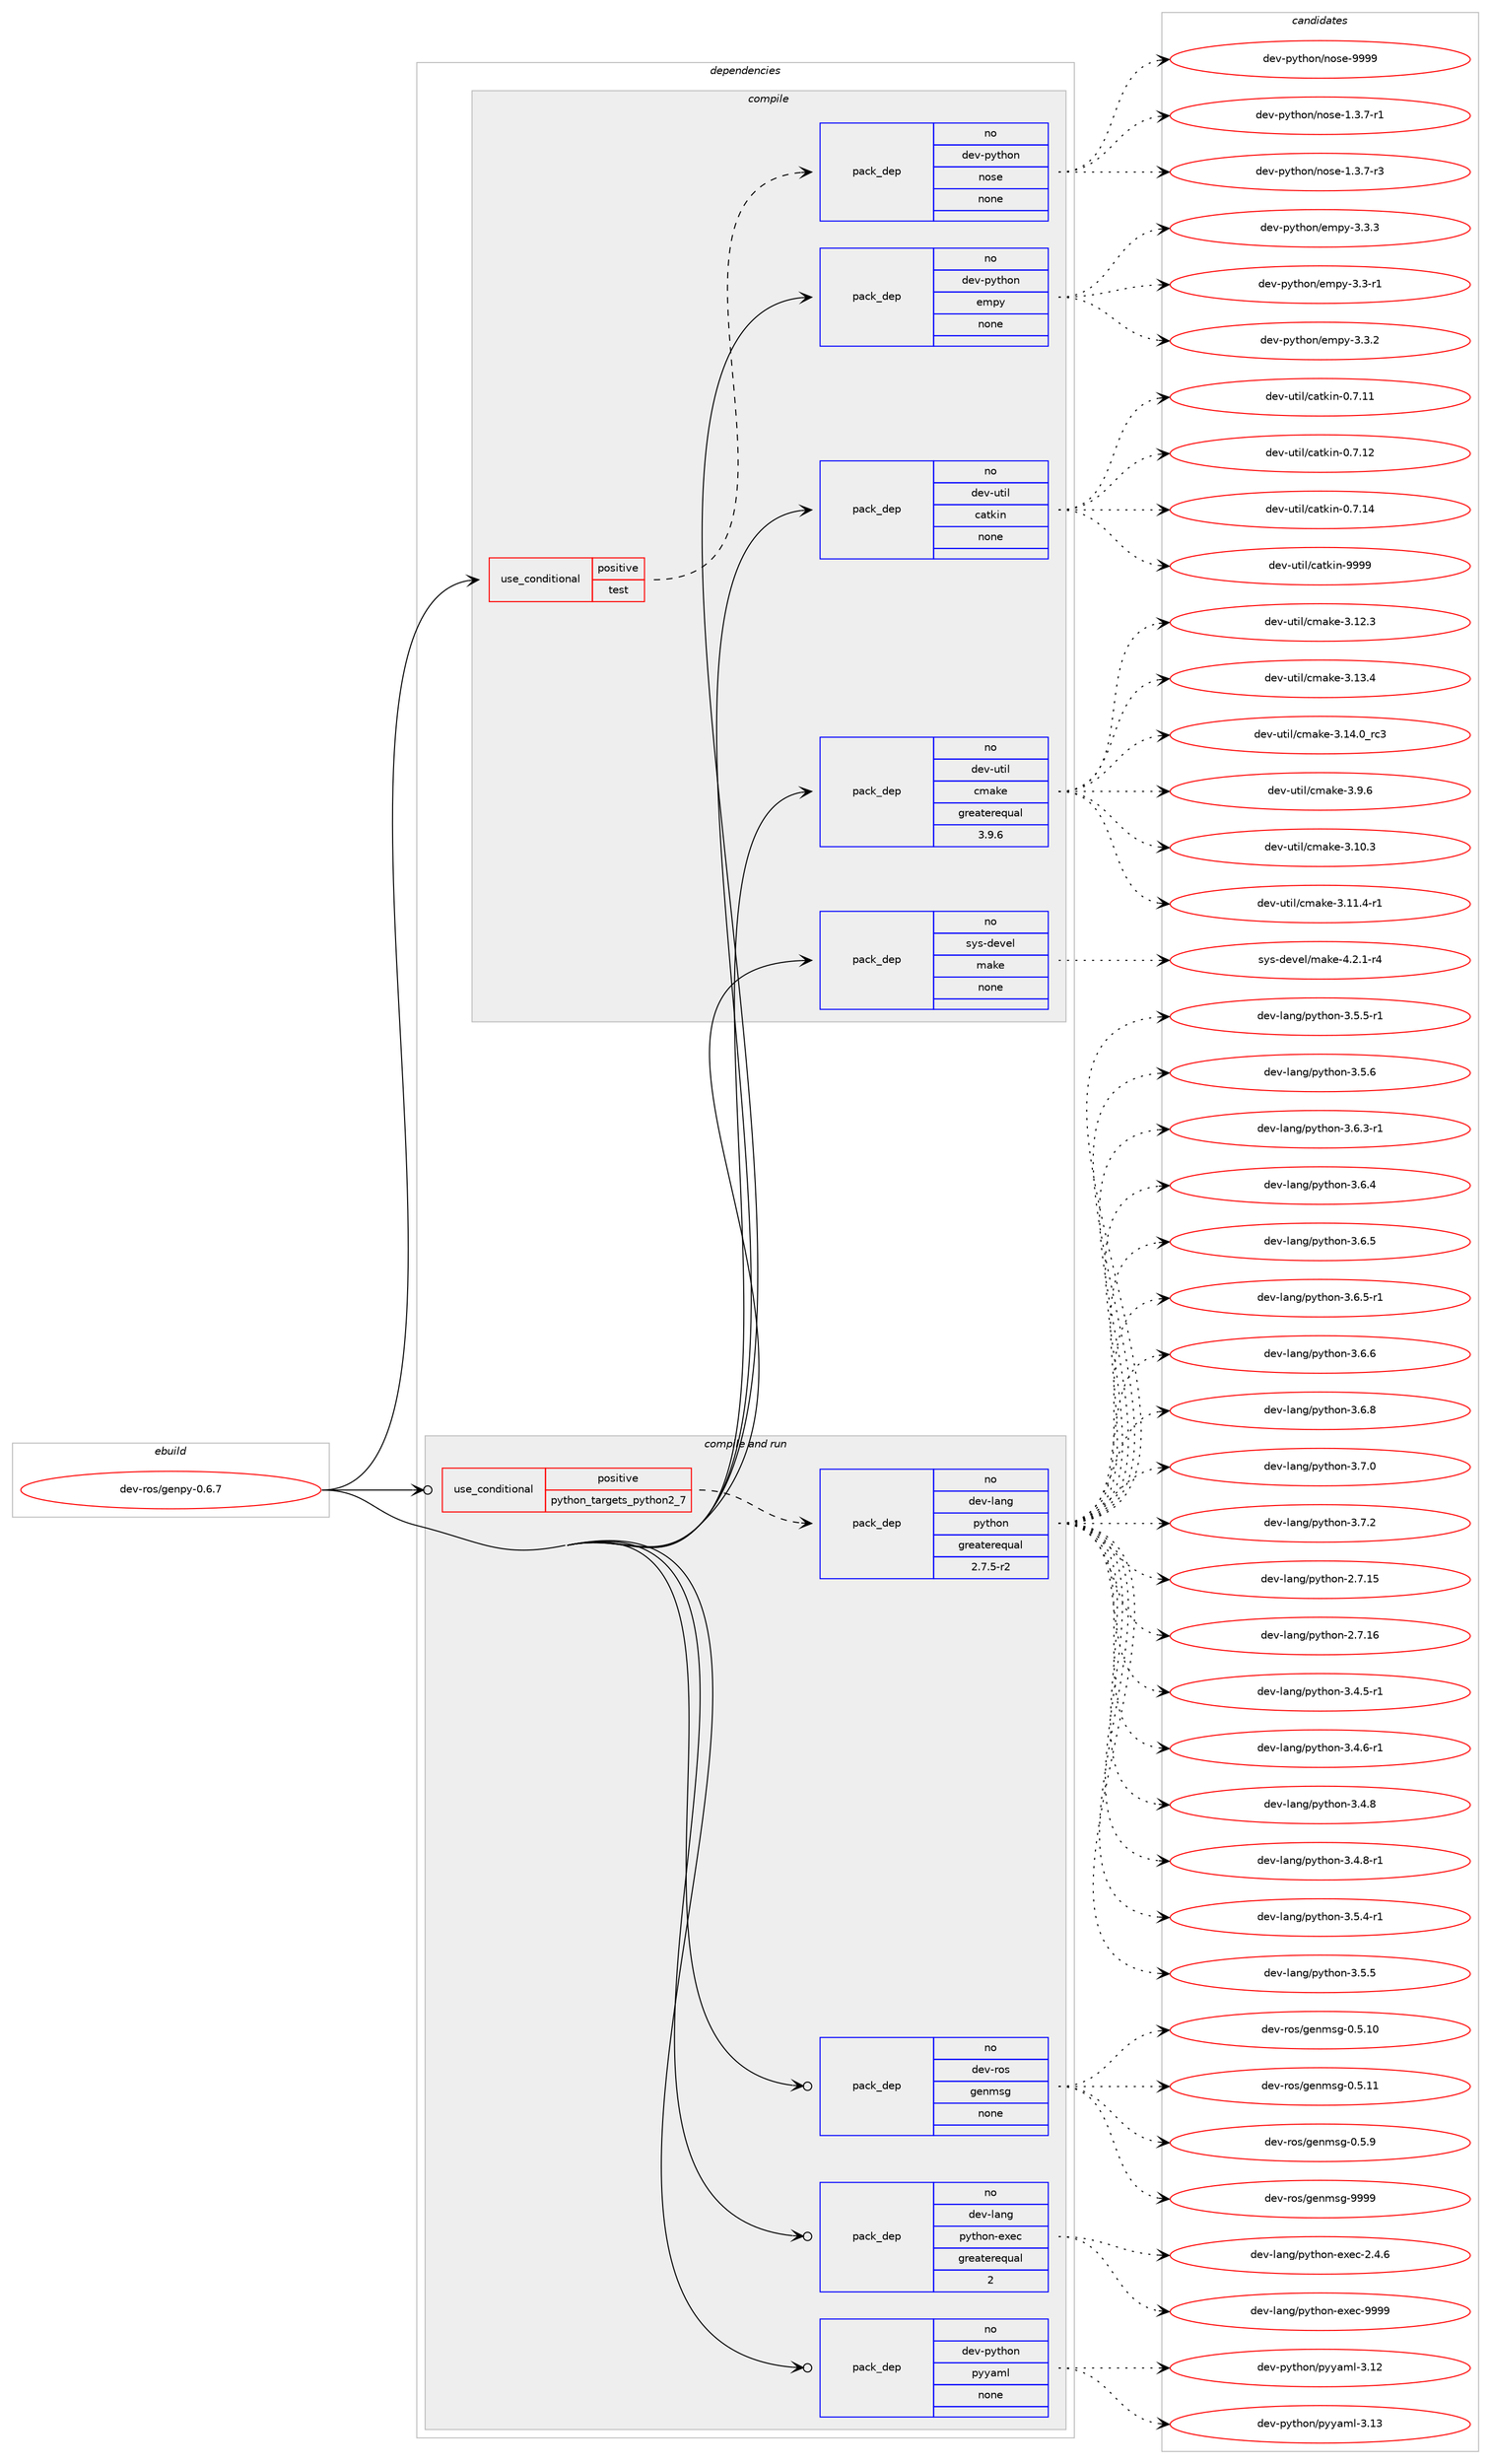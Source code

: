 digraph prolog {

# *************
# Graph options
# *************

newrank=true;
concentrate=true;
compound=true;
graph [rankdir=LR,fontname=Helvetica,fontsize=10,ranksep=1.5];#, ranksep=2.5, nodesep=0.2];
edge  [arrowhead=vee];
node  [fontname=Helvetica,fontsize=10];

# **********
# The ebuild
# **********

subgraph cluster_leftcol {
color=gray;
rank=same;
label=<<i>ebuild</i>>;
id [label="dev-ros/genpy-0.6.7", color=red, width=4, href="../dev-ros/genpy-0.6.7.svg"];
}

# ****************
# The dependencies
# ****************

subgraph cluster_midcol {
color=gray;
label=<<i>dependencies</i>>;
subgraph cluster_compile {
fillcolor="#eeeeee";
style=filled;
label=<<i>compile</i>>;
subgraph cond388525 {
dependency1456252 [label=<<TABLE BORDER="0" CELLBORDER="1" CELLSPACING="0" CELLPADDING="4"><TR><TD ROWSPAN="3" CELLPADDING="10">use_conditional</TD></TR><TR><TD>positive</TD></TR><TR><TD>test</TD></TR></TABLE>>, shape=none, color=red];
subgraph pack1044337 {
dependency1456253 [label=<<TABLE BORDER="0" CELLBORDER="1" CELLSPACING="0" CELLPADDING="4" WIDTH="220"><TR><TD ROWSPAN="6" CELLPADDING="30">pack_dep</TD></TR><TR><TD WIDTH="110">no</TD></TR><TR><TD>dev-python</TD></TR><TR><TD>nose</TD></TR><TR><TD>none</TD></TR><TR><TD></TD></TR></TABLE>>, shape=none, color=blue];
}
dependency1456252:e -> dependency1456253:w [weight=20,style="dashed",arrowhead="vee"];
}
id:e -> dependency1456252:w [weight=20,style="solid",arrowhead="vee"];
subgraph pack1044338 {
dependency1456254 [label=<<TABLE BORDER="0" CELLBORDER="1" CELLSPACING="0" CELLPADDING="4" WIDTH="220"><TR><TD ROWSPAN="6" CELLPADDING="30">pack_dep</TD></TR><TR><TD WIDTH="110">no</TD></TR><TR><TD>dev-python</TD></TR><TR><TD>empy</TD></TR><TR><TD>none</TD></TR><TR><TD></TD></TR></TABLE>>, shape=none, color=blue];
}
id:e -> dependency1456254:w [weight=20,style="solid",arrowhead="vee"];
subgraph pack1044339 {
dependency1456255 [label=<<TABLE BORDER="0" CELLBORDER="1" CELLSPACING="0" CELLPADDING="4" WIDTH="220"><TR><TD ROWSPAN="6" CELLPADDING="30">pack_dep</TD></TR><TR><TD WIDTH="110">no</TD></TR><TR><TD>dev-util</TD></TR><TR><TD>catkin</TD></TR><TR><TD>none</TD></TR><TR><TD></TD></TR></TABLE>>, shape=none, color=blue];
}
id:e -> dependency1456255:w [weight=20,style="solid",arrowhead="vee"];
subgraph pack1044340 {
dependency1456256 [label=<<TABLE BORDER="0" CELLBORDER="1" CELLSPACING="0" CELLPADDING="4" WIDTH="220"><TR><TD ROWSPAN="6" CELLPADDING="30">pack_dep</TD></TR><TR><TD WIDTH="110">no</TD></TR><TR><TD>dev-util</TD></TR><TR><TD>cmake</TD></TR><TR><TD>greaterequal</TD></TR><TR><TD>3.9.6</TD></TR></TABLE>>, shape=none, color=blue];
}
id:e -> dependency1456256:w [weight=20,style="solid",arrowhead="vee"];
subgraph pack1044341 {
dependency1456257 [label=<<TABLE BORDER="0" CELLBORDER="1" CELLSPACING="0" CELLPADDING="4" WIDTH="220"><TR><TD ROWSPAN="6" CELLPADDING="30">pack_dep</TD></TR><TR><TD WIDTH="110">no</TD></TR><TR><TD>sys-devel</TD></TR><TR><TD>make</TD></TR><TR><TD>none</TD></TR><TR><TD></TD></TR></TABLE>>, shape=none, color=blue];
}
id:e -> dependency1456257:w [weight=20,style="solid",arrowhead="vee"];
}
subgraph cluster_compileandrun {
fillcolor="#eeeeee";
style=filled;
label=<<i>compile and run</i>>;
subgraph cond388526 {
dependency1456258 [label=<<TABLE BORDER="0" CELLBORDER="1" CELLSPACING="0" CELLPADDING="4"><TR><TD ROWSPAN="3" CELLPADDING="10">use_conditional</TD></TR><TR><TD>positive</TD></TR><TR><TD>python_targets_python2_7</TD></TR></TABLE>>, shape=none, color=red];
subgraph pack1044342 {
dependency1456259 [label=<<TABLE BORDER="0" CELLBORDER="1" CELLSPACING="0" CELLPADDING="4" WIDTH="220"><TR><TD ROWSPAN="6" CELLPADDING="30">pack_dep</TD></TR><TR><TD WIDTH="110">no</TD></TR><TR><TD>dev-lang</TD></TR><TR><TD>python</TD></TR><TR><TD>greaterequal</TD></TR><TR><TD>2.7.5-r2</TD></TR></TABLE>>, shape=none, color=blue];
}
dependency1456258:e -> dependency1456259:w [weight=20,style="dashed",arrowhead="vee"];
}
id:e -> dependency1456258:w [weight=20,style="solid",arrowhead="odotvee"];
subgraph pack1044343 {
dependency1456260 [label=<<TABLE BORDER="0" CELLBORDER="1" CELLSPACING="0" CELLPADDING="4" WIDTH="220"><TR><TD ROWSPAN="6" CELLPADDING="30">pack_dep</TD></TR><TR><TD WIDTH="110">no</TD></TR><TR><TD>dev-lang</TD></TR><TR><TD>python-exec</TD></TR><TR><TD>greaterequal</TD></TR><TR><TD>2</TD></TR></TABLE>>, shape=none, color=blue];
}
id:e -> dependency1456260:w [weight=20,style="solid",arrowhead="odotvee"];
subgraph pack1044344 {
dependency1456261 [label=<<TABLE BORDER="0" CELLBORDER="1" CELLSPACING="0" CELLPADDING="4" WIDTH="220"><TR><TD ROWSPAN="6" CELLPADDING="30">pack_dep</TD></TR><TR><TD WIDTH="110">no</TD></TR><TR><TD>dev-python</TD></TR><TR><TD>pyyaml</TD></TR><TR><TD>none</TD></TR><TR><TD></TD></TR></TABLE>>, shape=none, color=blue];
}
id:e -> dependency1456261:w [weight=20,style="solid",arrowhead="odotvee"];
subgraph pack1044345 {
dependency1456262 [label=<<TABLE BORDER="0" CELLBORDER="1" CELLSPACING="0" CELLPADDING="4" WIDTH="220"><TR><TD ROWSPAN="6" CELLPADDING="30">pack_dep</TD></TR><TR><TD WIDTH="110">no</TD></TR><TR><TD>dev-ros</TD></TR><TR><TD>genmsg</TD></TR><TR><TD>none</TD></TR><TR><TD></TD></TR></TABLE>>, shape=none, color=blue];
}
id:e -> dependency1456262:w [weight=20,style="solid",arrowhead="odotvee"];
}
subgraph cluster_run {
fillcolor="#eeeeee";
style=filled;
label=<<i>run</i>>;
}
}

# **************
# The candidates
# **************

subgraph cluster_choices {
rank=same;
color=gray;
label=<<i>candidates</i>>;

subgraph choice1044337 {
color=black;
nodesep=1;
choice10010111845112121116104111110471101111151014549465146554511449 [label="dev-python/nose-1.3.7-r1", color=red, width=4,href="../dev-python/nose-1.3.7-r1.svg"];
choice10010111845112121116104111110471101111151014549465146554511451 [label="dev-python/nose-1.3.7-r3", color=red, width=4,href="../dev-python/nose-1.3.7-r3.svg"];
choice10010111845112121116104111110471101111151014557575757 [label="dev-python/nose-9999", color=red, width=4,href="../dev-python/nose-9999.svg"];
dependency1456253:e -> choice10010111845112121116104111110471101111151014549465146554511449:w [style=dotted,weight="100"];
dependency1456253:e -> choice10010111845112121116104111110471101111151014549465146554511451:w [style=dotted,weight="100"];
dependency1456253:e -> choice10010111845112121116104111110471101111151014557575757:w [style=dotted,weight="100"];
}
subgraph choice1044338 {
color=black;
nodesep=1;
choice1001011184511212111610411111047101109112121455146514511449 [label="dev-python/empy-3.3-r1", color=red, width=4,href="../dev-python/empy-3.3-r1.svg"];
choice1001011184511212111610411111047101109112121455146514650 [label="dev-python/empy-3.3.2", color=red, width=4,href="../dev-python/empy-3.3.2.svg"];
choice1001011184511212111610411111047101109112121455146514651 [label="dev-python/empy-3.3.3", color=red, width=4,href="../dev-python/empy-3.3.3.svg"];
dependency1456254:e -> choice1001011184511212111610411111047101109112121455146514511449:w [style=dotted,weight="100"];
dependency1456254:e -> choice1001011184511212111610411111047101109112121455146514650:w [style=dotted,weight="100"];
dependency1456254:e -> choice1001011184511212111610411111047101109112121455146514651:w [style=dotted,weight="100"];
}
subgraph choice1044339 {
color=black;
nodesep=1;
choice1001011184511711610510847999711610710511045484655464949 [label="dev-util/catkin-0.7.11", color=red, width=4,href="../dev-util/catkin-0.7.11.svg"];
choice1001011184511711610510847999711610710511045484655464950 [label="dev-util/catkin-0.7.12", color=red, width=4,href="../dev-util/catkin-0.7.12.svg"];
choice1001011184511711610510847999711610710511045484655464952 [label="dev-util/catkin-0.7.14", color=red, width=4,href="../dev-util/catkin-0.7.14.svg"];
choice100101118451171161051084799971161071051104557575757 [label="dev-util/catkin-9999", color=red, width=4,href="../dev-util/catkin-9999.svg"];
dependency1456255:e -> choice1001011184511711610510847999711610710511045484655464949:w [style=dotted,weight="100"];
dependency1456255:e -> choice1001011184511711610510847999711610710511045484655464950:w [style=dotted,weight="100"];
dependency1456255:e -> choice1001011184511711610510847999711610710511045484655464952:w [style=dotted,weight="100"];
dependency1456255:e -> choice100101118451171161051084799971161071051104557575757:w [style=dotted,weight="100"];
}
subgraph choice1044340 {
color=black;
nodesep=1;
choice1001011184511711610510847991099710710145514649484651 [label="dev-util/cmake-3.10.3", color=red, width=4,href="../dev-util/cmake-3.10.3.svg"];
choice10010111845117116105108479910997107101455146494946524511449 [label="dev-util/cmake-3.11.4-r1", color=red, width=4,href="../dev-util/cmake-3.11.4-r1.svg"];
choice1001011184511711610510847991099710710145514649504651 [label="dev-util/cmake-3.12.3", color=red, width=4,href="../dev-util/cmake-3.12.3.svg"];
choice1001011184511711610510847991099710710145514649514652 [label="dev-util/cmake-3.13.4", color=red, width=4,href="../dev-util/cmake-3.13.4.svg"];
choice1001011184511711610510847991099710710145514649524648951149951 [label="dev-util/cmake-3.14.0_rc3", color=red, width=4,href="../dev-util/cmake-3.14.0_rc3.svg"];
choice10010111845117116105108479910997107101455146574654 [label="dev-util/cmake-3.9.6", color=red, width=4,href="../dev-util/cmake-3.9.6.svg"];
dependency1456256:e -> choice1001011184511711610510847991099710710145514649484651:w [style=dotted,weight="100"];
dependency1456256:e -> choice10010111845117116105108479910997107101455146494946524511449:w [style=dotted,weight="100"];
dependency1456256:e -> choice1001011184511711610510847991099710710145514649504651:w [style=dotted,weight="100"];
dependency1456256:e -> choice1001011184511711610510847991099710710145514649514652:w [style=dotted,weight="100"];
dependency1456256:e -> choice1001011184511711610510847991099710710145514649524648951149951:w [style=dotted,weight="100"];
dependency1456256:e -> choice10010111845117116105108479910997107101455146574654:w [style=dotted,weight="100"];
}
subgraph choice1044341 {
color=black;
nodesep=1;
choice1151211154510010111810110847109971071014552465046494511452 [label="sys-devel/make-4.2.1-r4", color=red, width=4,href="../sys-devel/make-4.2.1-r4.svg"];
dependency1456257:e -> choice1151211154510010111810110847109971071014552465046494511452:w [style=dotted,weight="100"];
}
subgraph choice1044342 {
color=black;
nodesep=1;
choice10010111845108971101034711212111610411111045504655464953 [label="dev-lang/python-2.7.15", color=red, width=4,href="../dev-lang/python-2.7.15.svg"];
choice10010111845108971101034711212111610411111045504655464954 [label="dev-lang/python-2.7.16", color=red, width=4,href="../dev-lang/python-2.7.16.svg"];
choice1001011184510897110103471121211161041111104551465246534511449 [label="dev-lang/python-3.4.5-r1", color=red, width=4,href="../dev-lang/python-3.4.5-r1.svg"];
choice1001011184510897110103471121211161041111104551465246544511449 [label="dev-lang/python-3.4.6-r1", color=red, width=4,href="../dev-lang/python-3.4.6-r1.svg"];
choice100101118451089711010347112121116104111110455146524656 [label="dev-lang/python-3.4.8", color=red, width=4,href="../dev-lang/python-3.4.8.svg"];
choice1001011184510897110103471121211161041111104551465246564511449 [label="dev-lang/python-3.4.8-r1", color=red, width=4,href="../dev-lang/python-3.4.8-r1.svg"];
choice1001011184510897110103471121211161041111104551465346524511449 [label="dev-lang/python-3.5.4-r1", color=red, width=4,href="../dev-lang/python-3.5.4-r1.svg"];
choice100101118451089711010347112121116104111110455146534653 [label="dev-lang/python-3.5.5", color=red, width=4,href="../dev-lang/python-3.5.5.svg"];
choice1001011184510897110103471121211161041111104551465346534511449 [label="dev-lang/python-3.5.5-r1", color=red, width=4,href="../dev-lang/python-3.5.5-r1.svg"];
choice100101118451089711010347112121116104111110455146534654 [label="dev-lang/python-3.5.6", color=red, width=4,href="../dev-lang/python-3.5.6.svg"];
choice1001011184510897110103471121211161041111104551465446514511449 [label="dev-lang/python-3.6.3-r1", color=red, width=4,href="../dev-lang/python-3.6.3-r1.svg"];
choice100101118451089711010347112121116104111110455146544652 [label="dev-lang/python-3.6.4", color=red, width=4,href="../dev-lang/python-3.6.4.svg"];
choice100101118451089711010347112121116104111110455146544653 [label="dev-lang/python-3.6.5", color=red, width=4,href="../dev-lang/python-3.6.5.svg"];
choice1001011184510897110103471121211161041111104551465446534511449 [label="dev-lang/python-3.6.5-r1", color=red, width=4,href="../dev-lang/python-3.6.5-r1.svg"];
choice100101118451089711010347112121116104111110455146544654 [label="dev-lang/python-3.6.6", color=red, width=4,href="../dev-lang/python-3.6.6.svg"];
choice100101118451089711010347112121116104111110455146544656 [label="dev-lang/python-3.6.8", color=red, width=4,href="../dev-lang/python-3.6.8.svg"];
choice100101118451089711010347112121116104111110455146554648 [label="dev-lang/python-3.7.0", color=red, width=4,href="../dev-lang/python-3.7.0.svg"];
choice100101118451089711010347112121116104111110455146554650 [label="dev-lang/python-3.7.2", color=red, width=4,href="../dev-lang/python-3.7.2.svg"];
dependency1456259:e -> choice10010111845108971101034711212111610411111045504655464953:w [style=dotted,weight="100"];
dependency1456259:e -> choice10010111845108971101034711212111610411111045504655464954:w [style=dotted,weight="100"];
dependency1456259:e -> choice1001011184510897110103471121211161041111104551465246534511449:w [style=dotted,weight="100"];
dependency1456259:e -> choice1001011184510897110103471121211161041111104551465246544511449:w [style=dotted,weight="100"];
dependency1456259:e -> choice100101118451089711010347112121116104111110455146524656:w [style=dotted,weight="100"];
dependency1456259:e -> choice1001011184510897110103471121211161041111104551465246564511449:w [style=dotted,weight="100"];
dependency1456259:e -> choice1001011184510897110103471121211161041111104551465346524511449:w [style=dotted,weight="100"];
dependency1456259:e -> choice100101118451089711010347112121116104111110455146534653:w [style=dotted,weight="100"];
dependency1456259:e -> choice1001011184510897110103471121211161041111104551465346534511449:w [style=dotted,weight="100"];
dependency1456259:e -> choice100101118451089711010347112121116104111110455146534654:w [style=dotted,weight="100"];
dependency1456259:e -> choice1001011184510897110103471121211161041111104551465446514511449:w [style=dotted,weight="100"];
dependency1456259:e -> choice100101118451089711010347112121116104111110455146544652:w [style=dotted,weight="100"];
dependency1456259:e -> choice100101118451089711010347112121116104111110455146544653:w [style=dotted,weight="100"];
dependency1456259:e -> choice1001011184510897110103471121211161041111104551465446534511449:w [style=dotted,weight="100"];
dependency1456259:e -> choice100101118451089711010347112121116104111110455146544654:w [style=dotted,weight="100"];
dependency1456259:e -> choice100101118451089711010347112121116104111110455146544656:w [style=dotted,weight="100"];
dependency1456259:e -> choice100101118451089711010347112121116104111110455146554648:w [style=dotted,weight="100"];
dependency1456259:e -> choice100101118451089711010347112121116104111110455146554650:w [style=dotted,weight="100"];
}
subgraph choice1044343 {
color=black;
nodesep=1;
choice1001011184510897110103471121211161041111104510112010199455046524654 [label="dev-lang/python-exec-2.4.6", color=red, width=4,href="../dev-lang/python-exec-2.4.6.svg"];
choice10010111845108971101034711212111610411111045101120101994557575757 [label="dev-lang/python-exec-9999", color=red, width=4,href="../dev-lang/python-exec-9999.svg"];
dependency1456260:e -> choice1001011184510897110103471121211161041111104510112010199455046524654:w [style=dotted,weight="100"];
dependency1456260:e -> choice10010111845108971101034711212111610411111045101120101994557575757:w [style=dotted,weight="100"];
}
subgraph choice1044344 {
color=black;
nodesep=1;
choice1001011184511212111610411111047112121121971091084551464950 [label="dev-python/pyyaml-3.12", color=red, width=4,href="../dev-python/pyyaml-3.12.svg"];
choice1001011184511212111610411111047112121121971091084551464951 [label="dev-python/pyyaml-3.13", color=red, width=4,href="../dev-python/pyyaml-3.13.svg"];
dependency1456261:e -> choice1001011184511212111610411111047112121121971091084551464950:w [style=dotted,weight="100"];
dependency1456261:e -> choice1001011184511212111610411111047112121121971091084551464951:w [style=dotted,weight="100"];
}
subgraph choice1044345 {
color=black;
nodesep=1;
choice100101118451141111154710310111010911510345484653464948 [label="dev-ros/genmsg-0.5.10", color=red, width=4,href="../dev-ros/genmsg-0.5.10.svg"];
choice100101118451141111154710310111010911510345484653464949 [label="dev-ros/genmsg-0.5.11", color=red, width=4,href="../dev-ros/genmsg-0.5.11.svg"];
choice1001011184511411111547103101110109115103454846534657 [label="dev-ros/genmsg-0.5.9", color=red, width=4,href="../dev-ros/genmsg-0.5.9.svg"];
choice10010111845114111115471031011101091151034557575757 [label="dev-ros/genmsg-9999", color=red, width=4,href="../dev-ros/genmsg-9999.svg"];
dependency1456262:e -> choice100101118451141111154710310111010911510345484653464948:w [style=dotted,weight="100"];
dependency1456262:e -> choice100101118451141111154710310111010911510345484653464949:w [style=dotted,weight="100"];
dependency1456262:e -> choice1001011184511411111547103101110109115103454846534657:w [style=dotted,weight="100"];
dependency1456262:e -> choice10010111845114111115471031011101091151034557575757:w [style=dotted,weight="100"];
}
}

}
